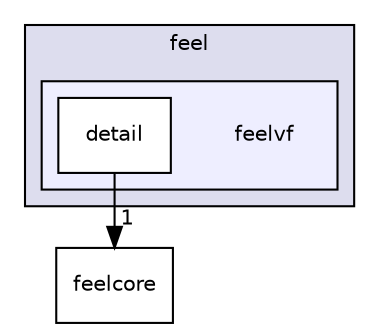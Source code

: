 digraph "/home/runner/work/feelpp/feelpp/feelpp/feel/feelvf" {
  compound=true
  node [ fontsize="10", fontname="Helvetica"];
  edge [ labelfontsize="10", labelfontname="Helvetica"];
  subgraph clusterdir_a4c121e06ebcc119b041a36581d5d48a {
    graph [ bgcolor="#ddddee", pencolor="black", label="feel" fontname="Helvetica", fontsize="10", URL="dir_a4c121e06ebcc119b041a36581d5d48a.html"]
  subgraph clusterdir_3028df760d4718d3ad7450f123c25719 {
    graph [ bgcolor="#eeeeff", pencolor="black", label="" URL="dir_3028df760d4718d3ad7450f123c25719.html"];
    dir_3028df760d4718d3ad7450f123c25719 [shape=plaintext label="feelvf"];
    dir_8e1007eda518a56815ea54c5ff0df4a3 [shape=box label="detail" color="black" fillcolor="white" style="filled" URL="dir_8e1007eda518a56815ea54c5ff0df4a3.html"];
  }
  }
  dir_f953484fe51916b7b30cc3393ae061de [shape=box label="feelcore" URL="dir_f953484fe51916b7b30cc3393ae061de.html"];
  dir_8e1007eda518a56815ea54c5ff0df4a3->dir_f953484fe51916b7b30cc3393ae061de [headlabel="1", labeldistance=1.5 headhref="dir_000019_000002.html"];
}
